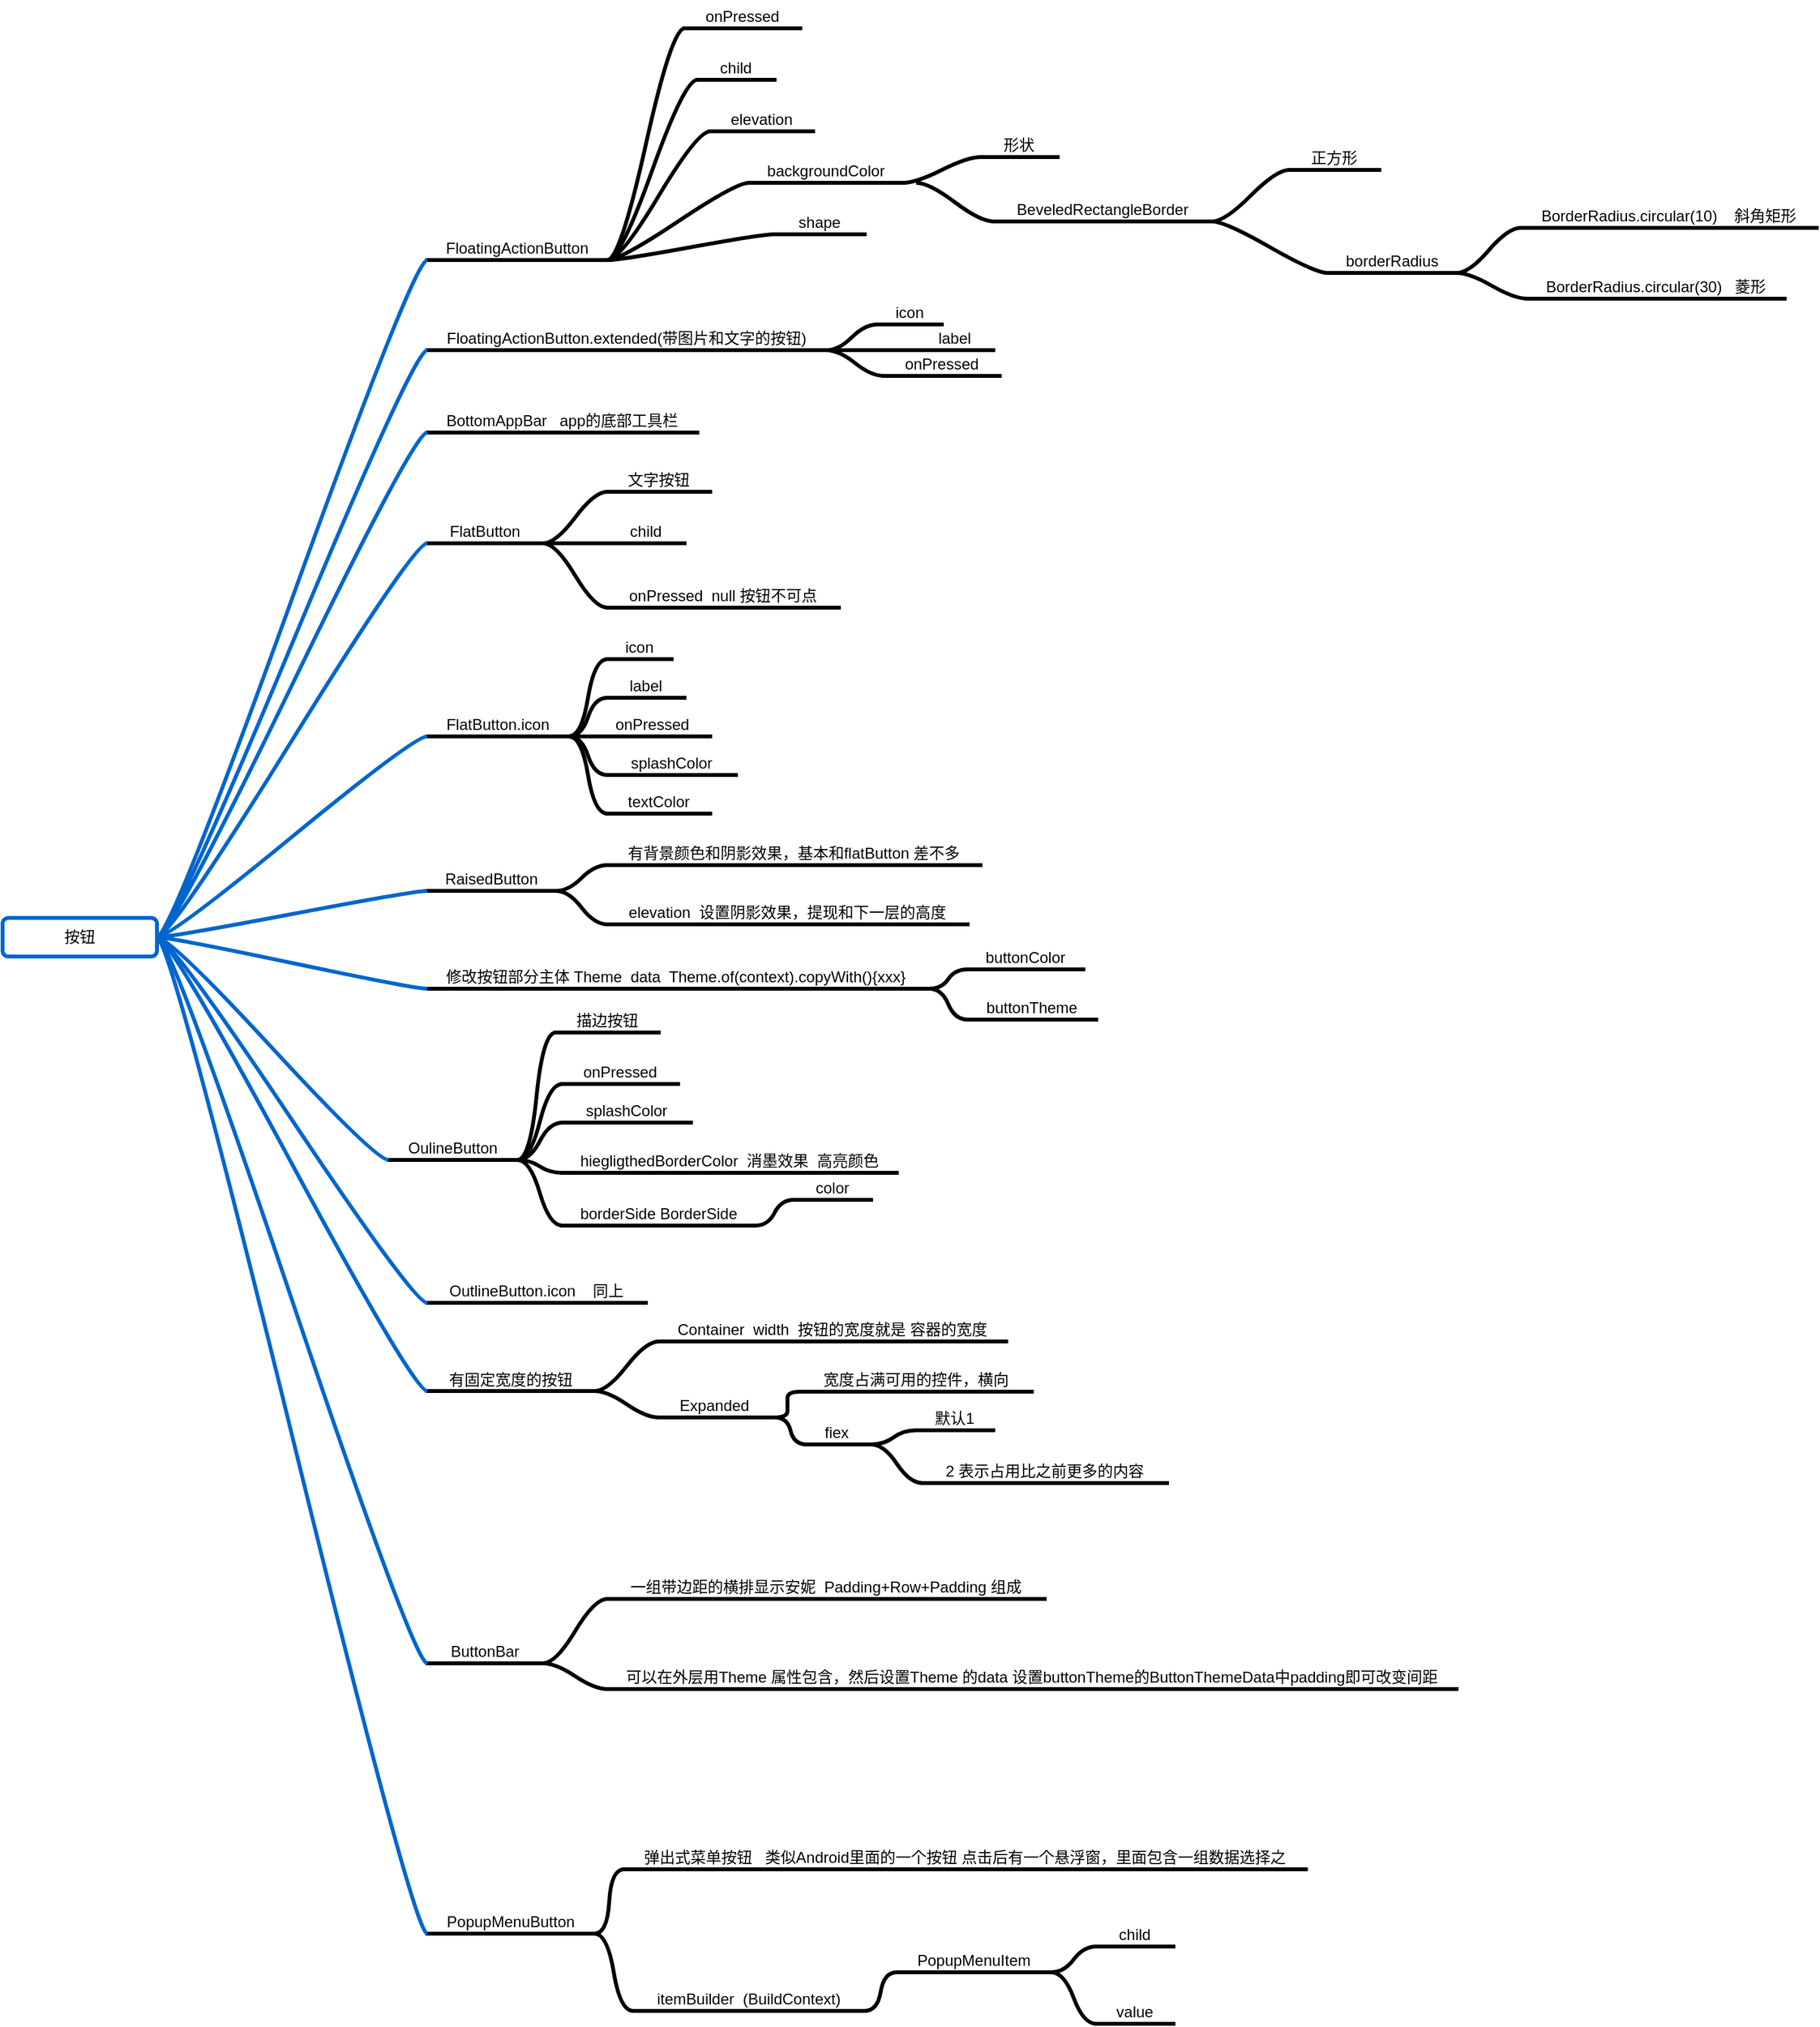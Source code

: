 <mxfile version="11.3.0" type="device" pages="1"><diagram id="UmsGX95xikOAYaXOc-iL" name="第 1 页"><mxGraphModel dx="1735" dy="666" grid="1" gridSize="10" guides="1" tooltips="1" connect="1" arrows="1" fold="1" page="1" pageScale="1" pageWidth="827" pageHeight="1169" math="0" shadow="0"><root><mxCell id="0"/><mxCell id="1" parent="0"/><mxCell id="MmiJavkGG2CXOQctOMdA-28" value="按钮" style="rounded=1;whiteSpace=wrap;html=1;strokeColor=#0066CC;strokeWidth=3;" vertex="1" parent="1"><mxGeometry x="-70" y="981" width="120" height="30" as="geometry"/></mxCell><mxCell id="MmiJavkGG2CXOQctOMdA-32" value="FloatingActionButton" style="whiteSpace=wrap;html=1;shape=partialRectangle;top=0;left=0;bottom=1;right=0;points=[[0,1],[1,1]];strokeColor=#000000;fillColor=none;align=center;verticalAlign=bottom;routingCenterY=0.5;snapToPoint=1;container=1;recursiveResize=0;autosize=1;treeFolding=1;treeMoving=1;strokeWidth=3;" vertex="1" parent="1"><mxGeometry x="260" y="450" width="140" height="20" as="geometry"/></mxCell><mxCell id="MmiJavkGG2CXOQctOMdA-33" value="" style="edgeStyle=entityRelationEdgeStyle;startArrow=none;endArrow=none;segment=10;curved=1;exitX=1;exitY=0.5;exitDx=0;exitDy=0;strokeColor=#0066CC;strokeWidth=3;" edge="1" target="MmiJavkGG2CXOQctOMdA-32" parent="1" source="MmiJavkGG2CXOQctOMdA-28"><mxGeometry relative="1" as="geometry"><mxPoint x="140" y="584" as="sourcePoint"/></mxGeometry></mxCell><mxCell id="MmiJavkGG2CXOQctOMdA-43" value="onPressed" style="whiteSpace=wrap;html=1;shape=partialRectangle;top=0;left=0;bottom=1;right=0;points=[[0,1],[1,1]];strokeColor=#000000;fillColor=none;align=center;verticalAlign=bottom;routingCenterY=0.5;snapToPoint=1;container=1;recursiveResize=0;autosize=1;treeFolding=1;treeMoving=1;strokeWidth=3;" vertex="1" parent="1"><mxGeometry x="460" y="270" width="90" height="20" as="geometry"/></mxCell><mxCell id="MmiJavkGG2CXOQctOMdA-44" value="" style="edgeStyle=entityRelationEdgeStyle;startArrow=none;endArrow=none;segment=10;curved=1;exitX=1;exitY=1;exitDx=0;exitDy=0;strokeWidth=3;" edge="1" target="MmiJavkGG2CXOQctOMdA-43" parent="1" source="MmiJavkGG2CXOQctOMdA-32"><mxGeometry relative="1" as="geometry"><mxPoint x="430" y="500" as="sourcePoint"/></mxGeometry></mxCell><mxCell id="MmiJavkGG2CXOQctOMdA-45" value="elevation" style="whiteSpace=wrap;html=1;shape=partialRectangle;top=0;left=0;bottom=1;right=0;points=[[0,1],[1,1]];strokeColor=#000000;fillColor=none;align=center;verticalAlign=bottom;routingCenterY=0.5;snapToPoint=1;container=1;recursiveResize=0;autosize=1;treeFolding=1;treeMoving=1;strokeWidth=3;" vertex="1" parent="1"><mxGeometry x="480" y="350" width="80" height="20" as="geometry"/></mxCell><mxCell id="MmiJavkGG2CXOQctOMdA-46" value="" style="edgeStyle=entityRelationEdgeStyle;startArrow=none;endArrow=none;segment=10;curved=1;exitX=1;exitY=1;exitDx=0;exitDy=0;strokeWidth=3;" edge="1" target="MmiJavkGG2CXOQctOMdA-45" parent="1" source="MmiJavkGG2CXOQctOMdA-32"><mxGeometry relative="1" as="geometry"><mxPoint x="430" y="440" as="sourcePoint"/></mxGeometry></mxCell><mxCell id="MmiJavkGG2CXOQctOMdA-47" value="child" style="whiteSpace=wrap;html=1;shape=partialRectangle;top=0;left=0;bottom=1;right=0;points=[[0,1],[1,1]];strokeColor=#000000;fillColor=none;align=center;verticalAlign=bottom;routingCenterY=0.5;snapToPoint=1;container=1;recursiveResize=0;autosize=1;treeFolding=1;treeMoving=1;strokeWidth=3;" vertex="1" parent="1"><mxGeometry x="470" y="310" width="60" height="20" as="geometry"/></mxCell><mxCell id="MmiJavkGG2CXOQctOMdA-48" value="" style="edgeStyle=entityRelationEdgeStyle;startArrow=none;endArrow=none;segment=10;curved=1;exitX=1;exitY=1;exitDx=0;exitDy=0;strokeWidth=3;" edge="1" parent="1" target="MmiJavkGG2CXOQctOMdA-47" source="MmiJavkGG2CXOQctOMdA-32"><mxGeometry relative="1" as="geometry"><mxPoint x="410" y="480" as="sourcePoint"/></mxGeometry></mxCell><mxCell id="MmiJavkGG2CXOQctOMdA-49" value="shape" style="whiteSpace=wrap;html=1;shape=partialRectangle;top=0;left=0;bottom=1;right=0;points=[[0,1],[1,1]];strokeColor=#000000;fillColor=none;align=center;verticalAlign=bottom;routingCenterY=0.5;snapToPoint=1;container=1;recursiveResize=0;autosize=1;treeFolding=1;treeMoving=1;strokeWidth=3;" vertex="1" parent="1"><mxGeometry x="530" y="430" width="70" height="20" as="geometry"/></mxCell><mxCell id="MmiJavkGG2CXOQctOMdA-50" value="" style="edgeStyle=entityRelationEdgeStyle;startArrow=none;endArrow=none;segment=10;curved=1;exitX=1;exitY=1;exitDx=0;exitDy=0;strokeWidth=3;" edge="1" parent="1" target="MmiJavkGG2CXOQctOMdA-49" source="MmiJavkGG2CXOQctOMdA-32"><mxGeometry relative="1" as="geometry"><mxPoint x="420" y="490" as="sourcePoint"/></mxGeometry></mxCell><mxCell id="MmiJavkGG2CXOQctOMdA-53" value="backgroundColor" style="whiteSpace=wrap;html=1;shape=partialRectangle;top=0;left=0;bottom=1;right=0;points=[[0,1],[1,1]];strokeColor=#000000;fillColor=none;align=center;verticalAlign=bottom;routingCenterY=0.5;snapToPoint=1;container=1;recursiveResize=0;autosize=1;treeFolding=1;treeMoving=1;strokeWidth=3;" vertex="1" parent="1"><mxGeometry x="510" y="390" width="120" height="20" as="geometry"/></mxCell><mxCell id="MmiJavkGG2CXOQctOMdA-54" value="" style="edgeStyle=entityRelationEdgeStyle;startArrow=none;endArrow=none;segment=10;curved=1;exitX=1;exitY=1;exitDx=0;exitDy=0;strokeWidth=3;" edge="1" parent="1" target="MmiJavkGG2CXOQctOMdA-53" source="MmiJavkGG2CXOQctOMdA-32"><mxGeometry relative="1" as="geometry"><mxPoint x="440" y="510" as="sourcePoint"/></mxGeometry></mxCell><mxCell id="MmiJavkGG2CXOQctOMdA-56" value="形状" style="whiteSpace=wrap;html=1;shape=partialRectangle;top=0;left=0;bottom=1;right=0;points=[[0,1],[1,1]];strokeColor=#000000;fillColor=none;align=center;verticalAlign=bottom;routingCenterY=0.5;snapToPoint=1;container=1;recursiveResize=0;autosize=1;treeFolding=1;treeMoving=1;strokeWidth=3;" vertex="1" parent="1"><mxGeometry x="690" y="370" width="60" height="20" as="geometry"/></mxCell><mxCell id="MmiJavkGG2CXOQctOMdA-57" value="" style="edgeStyle=entityRelationEdgeStyle;startArrow=none;endArrow=none;segment=10;curved=1;exitX=1;exitY=1;exitDx=0;exitDy=0;strokeWidth=3;" edge="1" target="MmiJavkGG2CXOQctOMdA-56" parent="1" source="MmiJavkGG2CXOQctOMdA-53"><mxGeometry relative="1" as="geometry"><mxPoint x="650" y="410" as="sourcePoint"/></mxGeometry></mxCell><mxCell id="MmiJavkGG2CXOQctOMdA-58" value="BeveledRectangleBorder" style="whiteSpace=wrap;html=1;shape=partialRectangle;top=0;left=0;bottom=1;right=0;points=[[0,1],[1,1]];strokeColor=#000000;fillColor=none;align=center;verticalAlign=bottom;routingCenterY=0.5;snapToPoint=1;container=1;recursiveResize=0;autosize=1;treeFolding=1;treeMoving=1;strokeWidth=3;" vertex="1" parent="1"><mxGeometry x="700" y="420" width="170" height="20" as="geometry"/></mxCell><mxCell id="MmiJavkGG2CXOQctOMdA-59" value="" style="edgeStyle=entityRelationEdgeStyle;startArrow=none;endArrow=none;segment=10;curved=1;strokeWidth=3;" edge="1" target="MmiJavkGG2CXOQctOMdA-58" parent="1"><mxGeometry relative="1" as="geometry"><mxPoint x="640" y="410" as="sourcePoint"/></mxGeometry></mxCell><mxCell id="MmiJavkGG2CXOQctOMdA-60" value="正方形" style="whiteSpace=wrap;html=1;shape=partialRectangle;top=0;left=0;bottom=1;right=0;points=[[0,1],[1,1]];strokeColor=#000000;fillColor=none;align=center;verticalAlign=bottom;routingCenterY=0.5;snapToPoint=1;container=1;recursiveResize=0;autosize=1;treeFolding=1;treeMoving=1;strokeWidth=3;" vertex="1" parent="1"><mxGeometry x="930" y="380" width="70" height="20" as="geometry"/></mxCell><mxCell id="MmiJavkGG2CXOQctOMdA-61" value="" style="edgeStyle=entityRelationEdgeStyle;startArrow=none;endArrow=none;segment=10;curved=1;exitX=1;exitY=1;exitDx=0;exitDy=0;strokeWidth=3;" edge="1" target="MmiJavkGG2CXOQctOMdA-60" parent="1" source="MmiJavkGG2CXOQctOMdA-58"><mxGeometry relative="1" as="geometry"><mxPoint x="890" y="420" as="sourcePoint"/></mxGeometry></mxCell><mxCell id="MmiJavkGG2CXOQctOMdA-62" value="borderRadius" style="whiteSpace=wrap;html=1;shape=partialRectangle;top=0;left=0;bottom=1;right=0;points=[[0,1],[1,1]];strokeColor=#000000;fillColor=none;align=center;verticalAlign=bottom;routingCenterY=0.5;snapToPoint=1;container=1;recursiveResize=0;autosize=1;treeFolding=1;treeMoving=1;strokeWidth=3;" vertex="1" parent="1"><mxGeometry x="960" y="460" width="100" height="20" as="geometry"/></mxCell><mxCell id="MmiJavkGG2CXOQctOMdA-63" value="" style="edgeStyle=entityRelationEdgeStyle;startArrow=none;endArrow=none;segment=10;curved=1;exitX=1;exitY=1;exitDx=0;exitDy=0;strokeWidth=3;" edge="1" parent="1" target="MmiJavkGG2CXOQctOMdA-62" source="MmiJavkGG2CXOQctOMdA-58"><mxGeometry relative="1" as="geometry"><mxPoint x="860" y="480" as="sourcePoint"/></mxGeometry></mxCell><mxCell id="MmiJavkGG2CXOQctOMdA-64" value="BorderRadius.circular(10)&amp;nbsp; &amp;nbsp; 斜角矩形" style="whiteSpace=wrap;html=1;shape=partialRectangle;top=0;left=0;bottom=1;right=0;points=[[0,1],[1,1]];strokeColor=#000000;fillColor=none;align=center;verticalAlign=bottom;routingCenterY=0.5;snapToPoint=1;container=1;recursiveResize=0;autosize=1;treeFolding=1;treeMoving=1;strokeWidth=3;" vertex="1" parent="1"><mxGeometry x="1110" y="425" width="230" height="20" as="geometry"/></mxCell><mxCell id="MmiJavkGG2CXOQctOMdA-65" value="" style="edgeStyle=entityRelationEdgeStyle;startArrow=none;endArrow=none;segment=10;curved=1;exitX=1;exitY=1;exitDx=0;exitDy=0;strokeWidth=3;" edge="1" target="MmiJavkGG2CXOQctOMdA-64" parent="1" source="MmiJavkGG2CXOQctOMdA-62"><mxGeometry relative="1" as="geometry"><mxPoint x="1090" y="475" as="sourcePoint"/></mxGeometry></mxCell><mxCell id="MmiJavkGG2CXOQctOMdA-66" value="BorderRadius.circular(30)&amp;nbsp; &amp;nbsp;菱形" style="whiteSpace=wrap;html=1;shape=partialRectangle;top=0;left=0;bottom=1;right=0;points=[[0,1],[1,1]];strokeColor=#000000;fillColor=none;align=center;verticalAlign=bottom;routingCenterY=0.5;snapToPoint=1;container=1;recursiveResize=0;autosize=1;treeFolding=1;treeMoving=1;strokeWidth=3;" vertex="1" parent="1"><mxGeometry x="1115" y="480" width="200" height="20" as="geometry"/></mxCell><mxCell id="MmiJavkGG2CXOQctOMdA-67" value="" style="edgeStyle=entityRelationEdgeStyle;startArrow=none;endArrow=none;segment=10;curved=1;exitX=1;exitY=1;exitDx=0;exitDy=0;strokeWidth=3;" edge="1" target="MmiJavkGG2CXOQctOMdA-66" parent="1" source="MmiJavkGG2CXOQctOMdA-62"><mxGeometry relative="1" as="geometry"><mxPoint x="1075" y="520" as="sourcePoint"/></mxGeometry></mxCell><mxCell id="MmiJavkGG2CXOQctOMdA-68" value="FloatingActionButton.extended(带图片和文字的按钮)" style="whiteSpace=wrap;html=1;shape=partialRectangle;top=0;left=0;bottom=1;right=0;points=[[0,1],[1,1]];strokeColor=#000000;fillColor=none;align=center;verticalAlign=bottom;routingCenterY=0.5;snapToPoint=1;container=1;recursiveResize=0;autosize=1;treeFolding=1;treeMoving=1;strokeWidth=3;" vertex="1" parent="1"><mxGeometry x="260" y="520" width="310" height="20" as="geometry"/></mxCell><mxCell id="MmiJavkGG2CXOQctOMdA-69" value="" style="edgeStyle=entityRelationEdgeStyle;startArrow=none;endArrow=none;segment=10;curved=1;exitX=1;exitY=0.5;exitDx=0;exitDy=0;strokeColor=#0066CC;strokeWidth=3;" edge="1" target="MmiJavkGG2CXOQctOMdA-68" parent="1" source="MmiJavkGG2CXOQctOMdA-28"><mxGeometry relative="1" as="geometry"><mxPoint x="220" y="560" as="sourcePoint"/></mxGeometry></mxCell><mxCell id="MmiJavkGG2CXOQctOMdA-72" value="icon" style="whiteSpace=wrap;html=1;shape=partialRectangle;top=0;left=0;bottom=1;right=0;points=[[0,1],[1,1]];strokeColor=#000000;fillColor=none;align=center;verticalAlign=bottom;routingCenterY=0.5;snapToPoint=1;container=1;recursiveResize=0;autosize=1;treeFolding=1;treeMoving=1;strokeWidth=3;" vertex="1" parent="1"><mxGeometry x="610" y="500" width="50" height="20" as="geometry"/></mxCell><mxCell id="MmiJavkGG2CXOQctOMdA-73" value="" style="edgeStyle=entityRelationEdgeStyle;startArrow=none;endArrow=none;segment=10;curved=1;strokeWidth=3;" edge="1" target="MmiJavkGG2CXOQctOMdA-72" parent="1"><mxGeometry relative="1" as="geometry"><mxPoint x="570" y="540" as="sourcePoint"/></mxGeometry></mxCell><mxCell id="MmiJavkGG2CXOQctOMdA-74" value="label" style="whiteSpace=wrap;html=1;shape=partialRectangle;top=0;left=0;bottom=1;right=0;points=[[0,1],[1,1]];strokeColor=#000000;fillColor=none;align=center;verticalAlign=bottom;routingCenterY=0.5;snapToPoint=1;container=1;recursiveResize=0;autosize=1;treeFolding=1;treeMoving=1;strokeWidth=3;" vertex="1" parent="1"><mxGeometry x="640" y="520" width="60" height="20" as="geometry"/></mxCell><mxCell id="MmiJavkGG2CXOQctOMdA-75" value="" style="edgeStyle=entityRelationEdgeStyle;startArrow=none;endArrow=none;segment=10;curved=1;exitX=1;exitY=1;exitDx=0;exitDy=0;strokeWidth=3;" edge="1" parent="1" target="MmiJavkGG2CXOQctOMdA-74" source="MmiJavkGG2CXOQctOMdA-68"><mxGeometry relative="1" as="geometry"><mxPoint x="580" y="550" as="sourcePoint"/></mxGeometry></mxCell><mxCell id="MmiJavkGG2CXOQctOMdA-76" value="onPressed" style="whiteSpace=wrap;html=1;shape=partialRectangle;top=0;left=0;bottom=1;right=0;points=[[0,1],[1,1]];strokeColor=#000000;fillColor=none;align=center;verticalAlign=bottom;routingCenterY=0.5;snapToPoint=1;container=1;recursiveResize=0;autosize=1;treeFolding=1;treeMoving=1;strokeWidth=3;" vertex="1" parent="1"><mxGeometry x="615" y="540" width="90" height="20" as="geometry"/></mxCell><mxCell id="MmiJavkGG2CXOQctOMdA-77" value="" style="edgeStyle=entityRelationEdgeStyle;startArrow=none;endArrow=none;segment=10;curved=1;exitX=1;exitY=1;exitDx=0;exitDy=0;strokeWidth=3;" edge="1" parent="1" target="MmiJavkGG2CXOQctOMdA-76" source="MmiJavkGG2CXOQctOMdA-68"><mxGeometry relative="1" as="geometry"><mxPoint x="575" y="580" as="sourcePoint"/></mxGeometry></mxCell><mxCell id="MmiJavkGG2CXOQctOMdA-78" value="BottomAppBar&amp;nbsp; &amp;nbsp;app的底部工具栏" style="whiteSpace=wrap;html=1;shape=partialRectangle;top=0;left=0;bottom=1;right=0;points=[[0,1],[1,1]];strokeColor=#000000;fillColor=none;align=center;verticalAlign=bottom;routingCenterY=0.5;snapToPoint=1;container=1;recursiveResize=0;autosize=1;treeFolding=1;treeMoving=1;strokeWidth=3;" vertex="1" parent="1"><mxGeometry x="260" y="584" width="210" height="20" as="geometry"/></mxCell><mxCell id="MmiJavkGG2CXOQctOMdA-79" value="" style="edgeStyle=entityRelationEdgeStyle;startArrow=none;endArrow=none;segment=10;curved=1;exitX=1;exitY=0.5;exitDx=0;exitDy=0;strokeColor=#0066CC;strokeWidth=3;" edge="1" target="MmiJavkGG2CXOQctOMdA-78" parent="1" source="MmiJavkGG2CXOQctOMdA-28"><mxGeometry relative="1" as="geometry"><mxPoint x="220" y="624" as="sourcePoint"/></mxGeometry></mxCell><mxCell id="MmiJavkGG2CXOQctOMdA-80" value="FlatButton" style="whiteSpace=wrap;html=1;shape=partialRectangle;top=0;left=0;bottom=1;right=0;points=[[0,1],[1,1]];strokeColor=#000000;fillColor=none;align=center;verticalAlign=bottom;routingCenterY=0.5;snapToPoint=1;container=1;recursiveResize=0;autosize=1;treeFolding=1;treeMoving=1;strokeWidth=3;" vertex="1" parent="1"><mxGeometry x="260" y="670" width="90" height="20" as="geometry"/></mxCell><mxCell id="MmiJavkGG2CXOQctOMdA-81" value="" style="edgeStyle=entityRelationEdgeStyle;startArrow=none;endArrow=none;segment=10;curved=1;exitX=1;exitY=0.5;exitDx=0;exitDy=0;strokeColor=#0066CC;strokeWidth=3;" edge="1" target="MmiJavkGG2CXOQctOMdA-80" parent="1" source="MmiJavkGG2CXOQctOMdA-28"><mxGeometry relative="1" as="geometry"><mxPoint x="220" y="680" as="sourcePoint"/></mxGeometry></mxCell><mxCell id="MmiJavkGG2CXOQctOMdA-82" value="文字按钮" style="whiteSpace=wrap;html=1;shape=partialRectangle;top=0;left=0;bottom=1;right=0;points=[[0,1],[1,1]];strokeColor=#000000;fillColor=none;align=center;verticalAlign=bottom;routingCenterY=0.5;snapToPoint=1;container=1;recursiveResize=0;autosize=1;treeFolding=1;treeMoving=1;strokeWidth=3;" vertex="1" parent="1"><mxGeometry x="400" y="630" width="80" height="20" as="geometry"/></mxCell><mxCell id="MmiJavkGG2CXOQctOMdA-83" value="" style="edgeStyle=entityRelationEdgeStyle;startArrow=none;endArrow=none;segment=10;curved=1;exitX=1;exitY=1;exitDx=0;exitDy=0;strokeWidth=3;" edge="1" target="MmiJavkGG2CXOQctOMdA-82" parent="1" source="MmiJavkGG2CXOQctOMdA-80"><mxGeometry relative="1" as="geometry"><mxPoint x="373" y="690" as="sourcePoint"/></mxGeometry></mxCell><mxCell id="MmiJavkGG2CXOQctOMdA-84" value="child" style="whiteSpace=wrap;html=1;shape=partialRectangle;top=0;left=0;bottom=1;right=0;points=[[0,1],[1,1]];strokeColor=#000000;fillColor=none;align=center;verticalAlign=bottom;routingCenterY=0.5;snapToPoint=1;container=1;recursiveResize=0;autosize=1;treeFolding=1;treeMoving=1;strokeWidth=3;" vertex="1" parent="1"><mxGeometry x="400" y="670" width="60" height="20" as="geometry"/></mxCell><mxCell id="MmiJavkGG2CXOQctOMdA-85" value="" style="edgeStyle=entityRelationEdgeStyle;startArrow=none;endArrow=none;segment=10;curved=1;exitX=1;exitY=1;exitDx=0;exitDy=0;strokeWidth=3;" edge="1" target="MmiJavkGG2CXOQctOMdA-84" parent="1" source="MmiJavkGG2CXOQctOMdA-80"><mxGeometry relative="1" as="geometry"><mxPoint x="360" y="710" as="sourcePoint"/></mxGeometry></mxCell><mxCell id="MmiJavkGG2CXOQctOMdA-88" value="onPressed&amp;nbsp; null 按钮不可点" style="whiteSpace=wrap;html=1;shape=partialRectangle;top=0;left=0;bottom=1;right=0;points=[[0,1],[1,1]];strokeColor=#000000;fillColor=none;align=center;verticalAlign=bottom;routingCenterY=0.5;snapToPoint=1;container=1;recursiveResize=0;autosize=1;treeFolding=1;treeMoving=1;strokeWidth=3;" vertex="1" parent="1"><mxGeometry x="400" y="720" width="180" height="20" as="geometry"/></mxCell><mxCell id="MmiJavkGG2CXOQctOMdA-89" value="" style="edgeStyle=entityRelationEdgeStyle;startArrow=none;endArrow=none;segment=10;curved=1;exitX=1;exitY=1;exitDx=0;exitDy=0;strokeWidth=3;" edge="1" target="MmiJavkGG2CXOQctOMdA-88" parent="1" source="MmiJavkGG2CXOQctOMdA-80"><mxGeometry relative="1" as="geometry"><mxPoint x="360" y="760" as="sourcePoint"/></mxGeometry></mxCell><mxCell id="MmiJavkGG2CXOQctOMdA-90" value="FlatButton.icon" style="whiteSpace=wrap;html=1;shape=partialRectangle;top=0;left=0;bottom=1;right=0;points=[[0,1],[1,1]];strokeColor=#000000;fillColor=none;align=center;verticalAlign=bottom;routingCenterY=0.5;snapToPoint=1;container=1;recursiveResize=0;autosize=1;treeFolding=1;treeMoving=1;strokeWidth=3;" vertex="1" parent="1"><mxGeometry x="260" y="820" width="110" height="20" as="geometry"/></mxCell><mxCell id="MmiJavkGG2CXOQctOMdA-91" value="" style="edgeStyle=entityRelationEdgeStyle;startArrow=none;endArrow=none;segment=10;curved=1;exitX=1;exitY=0.5;exitDx=0;exitDy=0;strokeColor=#0066CC;strokeWidth=3;" edge="1" target="MmiJavkGG2CXOQctOMdA-90" parent="1" source="MmiJavkGG2CXOQctOMdA-28"><mxGeometry relative="1" as="geometry"><mxPoint x="250" y="800" as="sourcePoint"/></mxGeometry></mxCell><mxCell id="MmiJavkGG2CXOQctOMdA-94" value="icon" style="whiteSpace=wrap;html=1;shape=partialRectangle;top=0;left=0;bottom=1;right=0;points=[[0,1],[1,1]];strokeColor=#000000;fillColor=none;align=center;verticalAlign=bottom;routingCenterY=0.5;snapToPoint=1;container=1;recursiveResize=0;autosize=1;treeFolding=1;treeMoving=1;strokeWidth=3;" vertex="1" parent="1"><mxGeometry x="400" y="760" width="50" height="20" as="geometry"/></mxCell><mxCell id="MmiJavkGG2CXOQctOMdA-95" value="" style="edgeStyle=entityRelationEdgeStyle;startArrow=none;endArrow=none;segment=10;curved=1;exitX=1;exitY=1;exitDx=0;exitDy=0;strokeWidth=3;" edge="1" target="MmiJavkGG2CXOQctOMdA-94" parent="1" source="MmiJavkGG2CXOQctOMdA-90"><mxGeometry relative="1" as="geometry"><mxPoint x="360" y="800" as="sourcePoint"/></mxGeometry></mxCell><mxCell id="MmiJavkGG2CXOQctOMdA-96" value="label" style="whiteSpace=wrap;html=1;shape=partialRectangle;top=0;left=0;bottom=1;right=0;points=[[0,1],[1,1]];strokeColor=#000000;fillColor=none;align=center;verticalAlign=bottom;routingCenterY=0.5;snapToPoint=1;container=1;recursiveResize=0;autosize=1;treeFolding=1;treeMoving=1;strokeWidth=3;" vertex="1" parent="1"><mxGeometry x="400" y="790" width="60" height="20" as="geometry"/></mxCell><mxCell id="MmiJavkGG2CXOQctOMdA-97" value="" style="edgeStyle=entityRelationEdgeStyle;startArrow=none;endArrow=none;segment=10;curved=1;exitX=1;exitY=1;exitDx=0;exitDy=0;strokeWidth=3;" edge="1" target="MmiJavkGG2CXOQctOMdA-96" parent="1" source="MmiJavkGG2CXOQctOMdA-90"><mxGeometry relative="1" as="geometry"><mxPoint x="360" y="830" as="sourcePoint"/></mxGeometry></mxCell><mxCell id="MmiJavkGG2CXOQctOMdA-100" value="onPressed" style="whiteSpace=wrap;html=1;shape=partialRectangle;top=0;left=0;bottom=1;right=0;points=[[0,1],[1,1]];strokeColor=#000000;fillColor=none;align=center;verticalAlign=bottom;routingCenterY=0.5;snapToPoint=1;container=1;recursiveResize=0;autosize=1;treeFolding=1;treeMoving=1;strokeWidth=3;" vertex="1" parent="1"><mxGeometry x="390" y="820" width="90" height="20" as="geometry"/></mxCell><mxCell id="MmiJavkGG2CXOQctOMdA-101" value="" style="edgeStyle=entityRelationEdgeStyle;startArrow=none;endArrow=none;segment=10;curved=1;exitX=1;exitY=1;exitDx=0;exitDy=0;strokeWidth=3;" edge="1" target="MmiJavkGG2CXOQctOMdA-100" parent="1" source="MmiJavkGG2CXOQctOMdA-90"><mxGeometry relative="1" as="geometry"><mxPoint x="350" y="870" as="sourcePoint"/></mxGeometry></mxCell><mxCell id="MmiJavkGG2CXOQctOMdA-102" value="splashColor" style="whiteSpace=wrap;html=1;shape=partialRectangle;top=0;left=0;bottom=1;right=0;points=[[0,1],[1,1]];strokeColor=#000000;fillColor=none;align=center;verticalAlign=bottom;routingCenterY=0.5;snapToPoint=1;container=1;recursiveResize=0;autosize=1;treeFolding=1;treeMoving=1;strokeWidth=3;" vertex="1" parent="1"><mxGeometry x="400" y="850" width="100" height="20" as="geometry"/></mxCell><mxCell id="MmiJavkGG2CXOQctOMdA-103" value="" style="edgeStyle=entityRelationEdgeStyle;startArrow=none;endArrow=none;segment=10;curved=1;exitX=1;exitY=1;exitDx=0;exitDy=0;strokeWidth=3;" edge="1" target="MmiJavkGG2CXOQctOMdA-102" parent="1" source="MmiJavkGG2CXOQctOMdA-90"><mxGeometry relative="1" as="geometry"><mxPoint x="360" y="910" as="sourcePoint"/></mxGeometry></mxCell><mxCell id="MmiJavkGG2CXOQctOMdA-104" value="textColor" style="whiteSpace=wrap;html=1;shape=partialRectangle;top=0;left=0;bottom=1;right=0;points=[[0,1],[1,1]];strokeColor=#000000;fillColor=none;align=center;verticalAlign=bottom;routingCenterY=0.5;snapToPoint=1;container=1;recursiveResize=0;autosize=1;treeFolding=1;treeMoving=1;strokeWidth=3;" vertex="1" parent="1"><mxGeometry x="400" y="880" width="80" height="20" as="geometry"/></mxCell><mxCell id="MmiJavkGG2CXOQctOMdA-105" value="" style="edgeStyle=entityRelationEdgeStyle;startArrow=none;endArrow=none;segment=10;curved=1;exitX=1;exitY=1;exitDx=0;exitDy=0;strokeWidth=3;" edge="1" target="MmiJavkGG2CXOQctOMdA-104" parent="1" source="MmiJavkGG2CXOQctOMdA-90"><mxGeometry relative="1" as="geometry"><mxPoint x="360" y="920" as="sourcePoint"/></mxGeometry></mxCell><mxCell id="MmiJavkGG2CXOQctOMdA-106" value="RaisedButton" style="whiteSpace=wrap;html=1;shape=partialRectangle;top=0;left=0;bottom=1;right=0;points=[[0,1],[1,1]];strokeColor=#000000;fillColor=none;align=center;verticalAlign=bottom;routingCenterY=0.5;snapToPoint=1;container=1;recursiveResize=0;autosize=1;treeFolding=1;treeMoving=1;strokeWidth=3;" vertex="1" parent="1"><mxGeometry x="260" y="940" width="100" height="20" as="geometry"/></mxCell><mxCell id="MmiJavkGG2CXOQctOMdA-107" value="" style="edgeStyle=entityRelationEdgeStyle;startArrow=none;endArrow=none;segment=10;curved=1;exitX=1;exitY=0.5;exitDx=0;exitDy=0;strokeColor=#0066CC;strokeWidth=3;" edge="1" target="MmiJavkGG2CXOQctOMdA-106" parent="1" source="MmiJavkGG2CXOQctOMdA-28"><mxGeometry relative="1" as="geometry"><mxPoint x="220" y="980" as="sourcePoint"/></mxGeometry></mxCell><mxCell id="MmiJavkGG2CXOQctOMdA-110" value="有背景颜色和阴影效果，基本和flatButton 差不多" style="whiteSpace=wrap;html=1;shape=partialRectangle;top=0;left=0;bottom=1;right=0;points=[[0,1],[1,1]];strokeColor=#000000;fillColor=none;align=center;verticalAlign=bottom;routingCenterY=0.5;snapToPoint=1;container=1;recursiveResize=0;autosize=1;treeFolding=1;treeMoving=1;strokeWidth=3;" vertex="1" parent="1"><mxGeometry x="400" y="920" width="290" height="20" as="geometry"/></mxCell><mxCell id="MmiJavkGG2CXOQctOMdA-111" value="" style="edgeStyle=entityRelationEdgeStyle;startArrow=none;endArrow=none;segment=10;curved=1;exitX=1;exitY=1;exitDx=0;exitDy=0;strokeWidth=3;" edge="1" target="MmiJavkGG2CXOQctOMdA-110" parent="1" source="MmiJavkGG2CXOQctOMdA-106"><mxGeometry relative="1" as="geometry"><mxPoint x="390" y="959" as="sourcePoint"/></mxGeometry></mxCell><mxCell id="MmiJavkGG2CXOQctOMdA-114" value="elevation&amp;nbsp; 设置阴影效果，提现和下一层的高度" style="whiteSpace=wrap;html=1;shape=partialRectangle;top=0;left=0;bottom=1;right=0;points=[[0,1],[1,1]];strokeColor=#000000;fillColor=none;align=center;verticalAlign=bottom;routingCenterY=0.5;snapToPoint=1;container=1;recursiveResize=0;autosize=1;treeFolding=1;treeMoving=1;strokeWidth=3;" vertex="1" parent="1"><mxGeometry x="400" y="966" width="280" height="20" as="geometry"/></mxCell><mxCell id="MmiJavkGG2CXOQctOMdA-115" value="" style="edgeStyle=entityRelationEdgeStyle;startArrow=none;endArrow=none;segment=10;curved=1;exitX=1;exitY=1;exitDx=0;exitDy=0;strokeWidth=3;" edge="1" target="MmiJavkGG2CXOQctOMdA-114" parent="1" source="MmiJavkGG2CXOQctOMdA-106"><mxGeometry relative="1" as="geometry"><mxPoint x="360" y="1006" as="sourcePoint"/></mxGeometry></mxCell><mxCell id="MmiJavkGG2CXOQctOMdA-116" value="修改按钮部分主体 Theme&amp;nbsp; data&amp;nbsp; Theme.of(context).copyWith(){xxx}&amp;nbsp;" style="whiteSpace=wrap;html=1;shape=partialRectangle;top=0;left=0;bottom=1;right=0;points=[[0,1],[1,1]];strokeColor=#000000;fillColor=none;align=center;verticalAlign=bottom;routingCenterY=0.5;snapToPoint=1;container=1;recursiveResize=0;autosize=1;treeFolding=1;treeMoving=1;strokeWidth=3;" vertex="1" parent="1"><mxGeometry x="260" y="1016" width="390" height="20" as="geometry"/></mxCell><mxCell id="MmiJavkGG2CXOQctOMdA-117" value="" style="edgeStyle=entityRelationEdgeStyle;startArrow=none;endArrow=none;segment=10;curved=1;exitX=1;exitY=0.5;exitDx=0;exitDy=0;strokeColor=#0066CC;strokeWidth=3;" edge="1" target="MmiJavkGG2CXOQctOMdA-116" parent="1" source="MmiJavkGG2CXOQctOMdA-28"><mxGeometry relative="1" as="geometry"><mxPoint x="220" y="1056" as="sourcePoint"/></mxGeometry></mxCell><mxCell id="MmiJavkGG2CXOQctOMdA-118" value="buttonColor" style="whiteSpace=wrap;html=1;shape=partialRectangle;top=0;left=0;bottom=1;right=0;points=[[0,1],[1,1]];strokeColor=#000000;fillColor=none;align=center;verticalAlign=bottom;routingCenterY=0.5;snapToPoint=1;container=1;recursiveResize=0;autosize=1;treeFolding=1;treeMoving=1;strokeWidth=3;" vertex="1" parent="1"><mxGeometry x="680" y="1001" width="90" height="20" as="geometry"/></mxCell><mxCell id="MmiJavkGG2CXOQctOMdA-119" value="" style="edgeStyle=entityRelationEdgeStyle;startArrow=none;endArrow=none;segment=10;curved=1;exitX=1;exitY=1;exitDx=0;exitDy=0;strokeWidth=3;" edge="1" target="MmiJavkGG2CXOQctOMdA-118" parent="1" source="MmiJavkGG2CXOQctOMdA-116"><mxGeometry relative="1" as="geometry"><mxPoint x="640" y="1041" as="sourcePoint"/></mxGeometry></mxCell><mxCell id="MmiJavkGG2CXOQctOMdA-120" value="buttonTheme" style="whiteSpace=wrap;html=1;shape=partialRectangle;top=0;left=0;bottom=1;right=0;points=[[0,1],[1,1]];strokeColor=#000000;fillColor=none;align=center;verticalAlign=bottom;routingCenterY=0.5;snapToPoint=1;container=1;recursiveResize=0;autosize=1;treeFolding=1;treeMoving=1;strokeWidth=3;" vertex="1" parent="1"><mxGeometry x="680" y="1040" width="100" height="20" as="geometry"/></mxCell><mxCell id="MmiJavkGG2CXOQctOMdA-121" value="" style="edgeStyle=entityRelationEdgeStyle;startArrow=none;endArrow=none;segment=10;curved=1;exitX=1;exitY=1;exitDx=0;exitDy=0;strokeWidth=3;" edge="1" target="MmiJavkGG2CXOQctOMdA-120" parent="1" source="MmiJavkGG2CXOQctOMdA-116"><mxGeometry relative="1" as="geometry"><mxPoint x="640" y="1080" as="sourcePoint"/></mxGeometry></mxCell><mxCell id="MmiJavkGG2CXOQctOMdA-122" value="OulineButton" style="whiteSpace=wrap;html=1;shape=partialRectangle;top=0;left=0;bottom=1;right=0;points=[[0,1],[1,1]];strokeColor=#000000;fillColor=none;align=center;verticalAlign=bottom;routingCenterY=0.5;snapToPoint=1;container=1;recursiveResize=0;autosize=1;treeFolding=1;treeMoving=1;strokeWidth=3;" vertex="1" parent="1"><mxGeometry x="230" y="1149" width="100" height="20" as="geometry"/></mxCell><mxCell id="MmiJavkGG2CXOQctOMdA-123" value="" style="edgeStyle=entityRelationEdgeStyle;startArrow=none;endArrow=none;segment=10;curved=1;exitX=1;exitY=0.5;exitDx=0;exitDy=0;strokeColor=#0066CC;strokeWidth=3;" edge="1" target="MmiJavkGG2CXOQctOMdA-122" parent="1" source="MmiJavkGG2CXOQctOMdA-28"><mxGeometry relative="1" as="geometry"><mxPoint x="200" y="1130" as="sourcePoint"/></mxGeometry></mxCell><mxCell id="MmiJavkGG2CXOQctOMdA-124" value="描边按钮" style="whiteSpace=wrap;html=1;shape=partialRectangle;top=0;left=0;bottom=1;right=0;points=[[0,1],[1,1]];strokeColor=#000000;fillColor=none;align=center;verticalAlign=bottom;routingCenterY=0.5;snapToPoint=1;container=1;recursiveResize=0;autosize=1;treeFolding=1;treeMoving=1;strokeWidth=3;" vertex="1" parent="1"><mxGeometry x="360" y="1050" width="80" height="20" as="geometry"/></mxCell><mxCell id="MmiJavkGG2CXOQctOMdA-125" value="" style="edgeStyle=entityRelationEdgeStyle;startArrow=none;endArrow=none;segment=10;curved=1;exitX=1;exitY=1;exitDx=0;exitDy=0;strokeWidth=3;" edge="1" target="MmiJavkGG2CXOQctOMdA-124" parent="1" source="MmiJavkGG2CXOQctOMdA-122"><mxGeometry relative="1" as="geometry"><mxPoint x="325" y="1110" as="sourcePoint"/></mxGeometry></mxCell><mxCell id="MmiJavkGG2CXOQctOMdA-126" value="onPressed" style="whiteSpace=wrap;html=1;shape=partialRectangle;top=0;left=0;bottom=1;right=0;points=[[0,1],[1,1]];strokeColor=#000000;fillColor=none;align=center;verticalAlign=bottom;routingCenterY=0.5;snapToPoint=1;container=1;recursiveResize=0;autosize=1;treeFolding=1;treeMoving=1;strokeWidth=3;" vertex="1" parent="1"><mxGeometry x="365" y="1090" width="90" height="20" as="geometry"/></mxCell><mxCell id="MmiJavkGG2CXOQctOMdA-127" value="" style="edgeStyle=entityRelationEdgeStyle;startArrow=none;endArrow=none;segment=10;curved=1;exitX=1;exitY=1;exitDx=0;exitDy=0;strokeWidth=3;" edge="1" target="MmiJavkGG2CXOQctOMdA-126" parent="1" source="MmiJavkGG2CXOQctOMdA-122"><mxGeometry relative="1" as="geometry"><mxPoint x="330" y="1150" as="sourcePoint"/></mxGeometry></mxCell><mxCell id="MmiJavkGG2CXOQctOMdA-128" value="splashColor" style="whiteSpace=wrap;html=1;shape=partialRectangle;top=0;left=0;bottom=1;right=0;points=[[0,1],[1,1]];strokeColor=#000000;fillColor=none;align=center;verticalAlign=bottom;routingCenterY=0.5;snapToPoint=1;container=1;recursiveResize=0;autosize=1;treeFolding=1;treeMoving=1;strokeWidth=3;" vertex="1" parent="1"><mxGeometry x="365" y="1120" width="100" height="20" as="geometry"/></mxCell><mxCell id="MmiJavkGG2CXOQctOMdA-129" value="" style="edgeStyle=entityRelationEdgeStyle;startArrow=none;endArrow=none;segment=10;curved=1;exitX=1;exitY=1;exitDx=0;exitDy=0;strokeWidth=3;" edge="1" target="MmiJavkGG2CXOQctOMdA-128" parent="1" source="MmiJavkGG2CXOQctOMdA-122"><mxGeometry relative="1" as="geometry"><mxPoint x="330" y="1189" as="sourcePoint"/></mxGeometry></mxCell><mxCell id="MmiJavkGG2CXOQctOMdA-131" value="hiegligthedBorderColor&amp;nbsp; 消墨效果&amp;nbsp; 高亮颜色" style="whiteSpace=wrap;html=1;shape=partialRectangle;top=0;left=0;bottom=1;right=0;points=[[0,1],[1,1]];strokeColor=#000000;fillColor=none;align=center;verticalAlign=bottom;routingCenterY=0.5;snapToPoint=1;container=1;recursiveResize=0;autosize=1;treeFolding=1;treeMoving=1;strokeWidth=3;" vertex="1" parent="1"><mxGeometry x="365" y="1159" width="260" height="20" as="geometry"/></mxCell><mxCell id="MmiJavkGG2CXOQctOMdA-132" value="" style="edgeStyle=entityRelationEdgeStyle;startArrow=none;endArrow=none;segment=10;curved=1;exitX=1;exitY=1;exitDx=0;exitDy=0;strokeWidth=3;" edge="1" target="MmiJavkGG2CXOQctOMdA-131" parent="1" source="MmiJavkGG2CXOQctOMdA-122"><mxGeometry relative="1" as="geometry"><mxPoint x="325" y="1199" as="sourcePoint"/></mxGeometry></mxCell><mxCell id="MmiJavkGG2CXOQctOMdA-133" value="borderSide BorderSide" style="whiteSpace=wrap;html=1;shape=partialRectangle;top=0;left=0;bottom=1;right=0;points=[[0,1],[1,1]];strokeColor=#000000;fillColor=none;align=center;verticalAlign=bottom;routingCenterY=0.5;snapToPoint=1;container=1;recursiveResize=0;autosize=1;treeFolding=1;treeMoving=1;strokeWidth=3;" vertex="1" parent="1"><mxGeometry x="365" y="1200" width="150" height="20" as="geometry"/></mxCell><mxCell id="MmiJavkGG2CXOQctOMdA-134" value="" style="edgeStyle=entityRelationEdgeStyle;startArrow=none;endArrow=none;segment=10;curved=1;exitX=1;exitY=1;exitDx=0;exitDy=0;strokeWidth=3;" edge="1" target="MmiJavkGG2CXOQctOMdA-133" parent="1" source="MmiJavkGG2CXOQctOMdA-122"><mxGeometry relative="1" as="geometry"><mxPoint x="325" y="1240" as="sourcePoint"/></mxGeometry></mxCell><mxCell id="MmiJavkGG2CXOQctOMdA-135" value="color" style="whiteSpace=wrap;html=1;shape=partialRectangle;top=0;left=0;bottom=1;right=0;points=[[0,1],[1,1]];strokeColor=#000000;fillColor=none;align=center;verticalAlign=bottom;routingCenterY=0.5;snapToPoint=1;container=1;recursiveResize=0;autosize=1;treeFolding=1;treeMoving=1;strokeWidth=3;" vertex="1" parent="1"><mxGeometry x="545" y="1180" width="60" height="20" as="geometry"/></mxCell><mxCell id="MmiJavkGG2CXOQctOMdA-136" value="" style="edgeStyle=entityRelationEdgeStyle;startArrow=none;endArrow=none;segment=10;curved=1;exitX=1;exitY=1;exitDx=0;exitDy=0;strokeWidth=3;" edge="1" target="MmiJavkGG2CXOQctOMdA-135" parent="1" source="MmiJavkGG2CXOQctOMdA-133"><mxGeometry relative="1" as="geometry"><mxPoint x="505" y="1220" as="sourcePoint"/></mxGeometry></mxCell><mxCell id="MmiJavkGG2CXOQctOMdA-137" value="OutlineButton.icon&amp;nbsp; &amp;nbsp; 同上" style="whiteSpace=wrap;html=1;shape=partialRectangle;top=0;left=0;bottom=1;right=0;points=[[0,1],[1,1]];strokeColor=#000000;fillColor=none;align=center;verticalAlign=bottom;routingCenterY=0.5;snapToPoint=1;container=1;recursiveResize=0;autosize=1;treeFolding=1;treeMoving=1;strokeWidth=3;" vertex="1" parent="1"><mxGeometry x="260" y="1260" width="170" height="20" as="geometry"/></mxCell><mxCell id="MmiJavkGG2CXOQctOMdA-138" value="" style="edgeStyle=entityRelationEdgeStyle;startArrow=none;endArrow=none;segment=10;curved=1;exitX=1;exitY=0.5;exitDx=0;exitDy=0;strokeColor=#0066CC;strokeWidth=3;" edge="1" target="MmiJavkGG2CXOQctOMdA-137" parent="1" source="MmiJavkGG2CXOQctOMdA-28"><mxGeometry relative="1" as="geometry"><mxPoint x="220" y="1300" as="sourcePoint"/></mxGeometry></mxCell><mxCell id="MmiJavkGG2CXOQctOMdA-139" value="有固定宽度的按钮" style="whiteSpace=wrap;html=1;shape=partialRectangle;top=0;left=0;bottom=1;right=0;points=[[0,1],[1,1]];strokeColor=#000000;fillColor=none;align=center;verticalAlign=bottom;routingCenterY=0.5;snapToPoint=1;container=1;recursiveResize=0;autosize=1;treeFolding=1;treeMoving=1;strokeWidth=3;" vertex="1" parent="1"><mxGeometry x="260" y="1328.5" width="130" height="20" as="geometry"/></mxCell><mxCell id="MmiJavkGG2CXOQctOMdA-140" value="" style="edgeStyle=entityRelationEdgeStyle;startArrow=none;endArrow=none;segment=10;curved=1;exitX=1;exitY=0.5;exitDx=0;exitDy=0;strokeColor=#0066CC;strokeWidth=3;" edge="1" target="MmiJavkGG2CXOQctOMdA-139" parent="1" source="MmiJavkGG2CXOQctOMdA-28"><mxGeometry relative="1" as="geometry"><mxPoint x="110" y="999.5" as="sourcePoint"/></mxGeometry></mxCell><mxCell id="MmiJavkGG2CXOQctOMdA-141" value="Container&amp;nbsp; width&amp;nbsp; 按钮的宽度就是 容器的宽度" style="whiteSpace=wrap;html=1;shape=partialRectangle;top=0;left=0;bottom=1;right=0;points=[[0,1],[1,1]];strokeColor=#000000;fillColor=none;align=center;verticalAlign=bottom;routingCenterY=0.5;snapToPoint=1;container=1;recursiveResize=0;autosize=1;treeFolding=1;treeMoving=1;strokeWidth=3;" vertex="1" parent="1"><mxGeometry x="440" y="1290" width="270" height="20" as="geometry"/></mxCell><mxCell id="MmiJavkGG2CXOQctOMdA-142" value="" style="edgeStyle=entityRelationEdgeStyle;startArrow=none;endArrow=none;segment=10;curved=1;exitX=1;exitY=1;exitDx=0;exitDy=0;strokeWidth=3;" edge="1" target="MmiJavkGG2CXOQctOMdA-141" parent="1" source="MmiJavkGG2CXOQctOMdA-139"><mxGeometry relative="1" as="geometry"><mxPoint x="400" y="1330" as="sourcePoint"/></mxGeometry></mxCell><mxCell id="MmiJavkGG2CXOQctOMdA-143" value="Expanded&amp;nbsp;" style="whiteSpace=wrap;html=1;shape=partialRectangle;top=0;left=0;bottom=1;right=0;points=[[0,1],[1,1]];strokeColor=#000000;fillColor=none;align=center;verticalAlign=bottom;routingCenterY=0.5;snapToPoint=1;container=1;recursiveResize=0;autosize=1;treeFolding=1;treeMoving=1;strokeWidth=3;" vertex="1" parent="1"><mxGeometry x="440" y="1349" width="90" height="20" as="geometry"/></mxCell><mxCell id="MmiJavkGG2CXOQctOMdA-144" value="" style="edgeStyle=entityRelationEdgeStyle;startArrow=none;endArrow=none;segment=10;curved=1;exitX=1;exitY=1;exitDx=0;exitDy=0;strokeWidth=3;" edge="1" target="MmiJavkGG2CXOQctOMdA-143" parent="1" source="MmiJavkGG2CXOQctOMdA-139"><mxGeometry relative="1" as="geometry"><mxPoint x="400" y="1389" as="sourcePoint"/></mxGeometry></mxCell><mxCell id="MmiJavkGG2CXOQctOMdA-145" value="宽度占满可用的控件，横向" style="whiteSpace=wrap;html=1;shape=partialRectangle;top=0;left=0;bottom=1;right=0;points=[[0,1],[1,1]];strokeColor=#000000;fillColor=none;align=center;verticalAlign=bottom;routingCenterY=0.5;snapToPoint=1;container=1;recursiveResize=0;autosize=1;treeFolding=1;treeMoving=1;strokeWidth=3;" vertex="1" parent="1"><mxGeometry x="550" y="1329" width="180" height="20" as="geometry"/></mxCell><mxCell id="MmiJavkGG2CXOQctOMdA-146" value="" style="edgeStyle=entityRelationEdgeStyle;startArrow=none;endArrow=none;segment=10;curved=1;exitX=1;exitY=1;exitDx=0;exitDy=0;strokeWidth=3;" edge="1" target="MmiJavkGG2CXOQctOMdA-145" parent="1" source="MmiJavkGG2CXOQctOMdA-143"><mxGeometry relative="1" as="geometry"><mxPoint x="510" y="1369" as="sourcePoint"/></mxGeometry></mxCell><mxCell id="MmiJavkGG2CXOQctOMdA-147" value="fiex&amp;nbsp;" style="whiteSpace=wrap;html=1;shape=partialRectangle;top=0;left=0;bottom=1;right=0;points=[[0,1],[1,1]];strokeColor=#000000;fillColor=none;align=center;verticalAlign=bottom;routingCenterY=0.5;snapToPoint=1;container=1;recursiveResize=0;autosize=1;treeFolding=1;treeMoving=1;strokeWidth=3;" vertex="1" parent="1"><mxGeometry x="555" y="1370" width="50" height="20" as="geometry"/></mxCell><mxCell id="MmiJavkGG2CXOQctOMdA-148" value="" style="edgeStyle=entityRelationEdgeStyle;startArrow=none;endArrow=none;segment=10;curved=1;exitX=1;exitY=1;exitDx=0;exitDy=0;strokeWidth=3;" edge="1" target="MmiJavkGG2CXOQctOMdA-147" parent="1" source="MmiJavkGG2CXOQctOMdA-143"><mxGeometry relative="1" as="geometry"><mxPoint x="515" y="1410" as="sourcePoint"/></mxGeometry></mxCell><mxCell id="MmiJavkGG2CXOQctOMdA-149" value="默认1" style="whiteSpace=wrap;html=1;shape=partialRectangle;top=0;left=0;bottom=1;right=0;points=[[0,1],[1,1]];strokeColor=#000000;fillColor=none;align=center;verticalAlign=bottom;routingCenterY=0.5;snapToPoint=1;container=1;recursiveResize=0;autosize=1;treeFolding=1;treeMoving=1;strokeWidth=3;" vertex="1" parent="1"><mxGeometry x="640" y="1359" width="60" height="20" as="geometry"/></mxCell><mxCell id="MmiJavkGG2CXOQctOMdA-150" value="" style="edgeStyle=entityRelationEdgeStyle;startArrow=none;endArrow=none;segment=10;curved=1;exitX=1;exitY=1;exitDx=0;exitDy=0;strokeWidth=3;" edge="1" target="MmiJavkGG2CXOQctOMdA-149" parent="1" source="MmiJavkGG2CXOQctOMdA-147"><mxGeometry relative="1" as="geometry"><mxPoint x="600" y="1399" as="sourcePoint"/></mxGeometry></mxCell><mxCell id="MmiJavkGG2CXOQctOMdA-151" value="2 表示占用比之前更多的内容" style="whiteSpace=wrap;html=1;shape=partialRectangle;top=0;left=0;bottom=1;right=0;points=[[0,1],[1,1]];strokeColor=#000000;fillColor=none;align=center;verticalAlign=bottom;routingCenterY=0.5;snapToPoint=1;container=1;recursiveResize=0;autosize=1;treeFolding=1;treeMoving=1;strokeWidth=3;" vertex="1" parent="1"><mxGeometry x="645" y="1400" width="190" height="20" as="geometry"/></mxCell><mxCell id="MmiJavkGG2CXOQctOMdA-152" value="" style="edgeStyle=entityRelationEdgeStyle;startArrow=none;endArrow=none;segment=10;curved=1;exitX=1;exitY=1;exitDx=0;exitDy=0;strokeWidth=3;" edge="1" target="MmiJavkGG2CXOQctOMdA-151" parent="1" source="MmiJavkGG2CXOQctOMdA-147"><mxGeometry relative="1" as="geometry"><mxPoint x="605" y="1440" as="sourcePoint"/></mxGeometry></mxCell><mxCell id="MmiJavkGG2CXOQctOMdA-153" value="ButtonBar" style="whiteSpace=wrap;html=1;shape=partialRectangle;top=0;left=0;bottom=1;right=0;points=[[0,1],[1,1]];strokeColor=#000000;fillColor=none;align=center;verticalAlign=bottom;routingCenterY=0.5;snapToPoint=1;container=1;recursiveResize=0;autosize=1;treeFolding=1;treeMoving=1;strokeWidth=3;" vertex="1" parent="1"><mxGeometry x="260" y="1540" width="90" height="20" as="geometry"/></mxCell><mxCell id="MmiJavkGG2CXOQctOMdA-154" value="" style="edgeStyle=entityRelationEdgeStyle;startArrow=none;endArrow=none;segment=10;curved=1;exitX=1;exitY=0.5;exitDx=0;exitDy=0;strokeColor=#0066CC;strokeWidth=3;" edge="1" target="MmiJavkGG2CXOQctOMdA-153" parent="1" source="MmiJavkGG2CXOQctOMdA-28"><mxGeometry relative="1" as="geometry"><mxPoint x="130" y="1140" as="sourcePoint"/></mxGeometry></mxCell><mxCell id="MmiJavkGG2CXOQctOMdA-155" value="一组带边距的横排显示安妮&amp;nbsp; Padding+Row+Padding 组成" style="whiteSpace=wrap;html=1;shape=partialRectangle;top=0;left=0;bottom=1;right=0;points=[[0,1],[1,1]];strokeColor=#000000;fillColor=none;align=center;verticalAlign=bottom;routingCenterY=0.5;snapToPoint=1;container=1;recursiveResize=0;autosize=1;treeFolding=1;treeMoving=1;strokeWidth=3;" vertex="1" parent="1"><mxGeometry x="400" y="1490" width="340" height="20" as="geometry"/></mxCell><mxCell id="MmiJavkGG2CXOQctOMdA-156" value="" style="edgeStyle=entityRelationEdgeStyle;startArrow=none;endArrow=none;segment=10;curved=1;exitX=1;exitY=1;exitDx=0;exitDy=0;strokeWidth=3;" edge="1" target="MmiJavkGG2CXOQctOMdA-155" parent="1" source="MmiJavkGG2CXOQctOMdA-153"><mxGeometry relative="1" as="geometry"><mxPoint x="360" y="1530" as="sourcePoint"/></mxGeometry></mxCell><mxCell id="MmiJavkGG2CXOQctOMdA-157" value="可以在外层用Theme 属性包含，然后设置Theme 的data 设置buttonTheme的ButtonThemeData中padding即可改变间距" style="whiteSpace=wrap;html=1;shape=partialRectangle;top=0;left=0;bottom=1;right=0;points=[[0,1],[1,1]];strokeColor=#000000;fillColor=none;align=center;verticalAlign=bottom;routingCenterY=0.5;snapToPoint=1;container=1;recursiveResize=0;autosize=1;treeFolding=1;treeMoving=1;strokeWidth=3;" vertex="1" parent="1"><mxGeometry x="400" y="1560" width="660" height="20" as="geometry"/></mxCell><mxCell id="MmiJavkGG2CXOQctOMdA-158" value="" style="edgeStyle=entityRelationEdgeStyle;startArrow=none;endArrow=none;segment=10;curved=1;exitX=1;exitY=1;exitDx=0;exitDy=0;strokeWidth=3;" edge="1" target="MmiJavkGG2CXOQctOMdA-157" parent="1" source="MmiJavkGG2CXOQctOMdA-153"><mxGeometry relative="1" as="geometry"><mxPoint x="360" y="1600" as="sourcePoint"/></mxGeometry></mxCell><mxCell id="MmiJavkGG2CXOQctOMdA-159" value="PopupMenuButton" style="whiteSpace=wrap;html=1;shape=partialRectangle;top=0;left=0;bottom=1;right=0;points=[[0,1],[1,1]];strokeColor=#000000;fillColor=none;align=center;verticalAlign=bottom;routingCenterY=0.5;snapToPoint=1;container=1;recursiveResize=0;autosize=1;treeFolding=1;treeMoving=1;strokeWidth=3;" vertex="1" parent="1"><mxGeometry x="260" y="1750" width="130" height="20" as="geometry"/></mxCell><mxCell id="MmiJavkGG2CXOQctOMdA-160" value="" style="edgeStyle=entityRelationEdgeStyle;startArrow=none;endArrow=none;segment=10;curved=1;exitX=1;exitY=0.5;exitDx=0;exitDy=0;strokeColor=#0066CC;strokeWidth=3;" edge="1" target="MmiJavkGG2CXOQctOMdA-159" parent="1" source="MmiJavkGG2CXOQctOMdA-28"><mxGeometry relative="1" as="geometry"><mxPoint x="70" y="1220" as="sourcePoint"/></mxGeometry></mxCell><mxCell id="MmiJavkGG2CXOQctOMdA-161" value="弹出式菜单按钮&amp;nbsp; &amp;nbsp;类似Android里面的一个按钮 点击后有一个悬浮窗，里面包含一组数据选择之" style="whiteSpace=wrap;html=1;shape=partialRectangle;top=0;left=0;bottom=1;right=0;points=[[0,1],[1,1]];strokeColor=#000000;fillColor=none;align=center;verticalAlign=bottom;routingCenterY=0.5;snapToPoint=1;container=1;recursiveResize=0;autosize=1;treeFolding=1;treeMoving=1;strokeWidth=3;" vertex="1" parent="1"><mxGeometry x="413" y="1700" width="530" height="20" as="geometry"/></mxCell><mxCell id="MmiJavkGG2CXOQctOMdA-162" value="" style="edgeStyle=entityRelationEdgeStyle;startArrow=none;endArrow=none;segment=10;curved=1;exitX=1;exitY=1;exitDx=0;exitDy=0;strokeWidth=3;" edge="1" target="MmiJavkGG2CXOQctOMdA-161" parent="1" source="MmiJavkGG2CXOQctOMdA-159"><mxGeometry relative="1" as="geometry"><mxPoint x="373" y="1740" as="sourcePoint"/></mxGeometry></mxCell><mxCell id="MmiJavkGG2CXOQctOMdA-163" value="itemBuilder&amp;nbsp; (BuildContext)" style="whiteSpace=wrap;html=1;shape=partialRectangle;top=0;left=0;bottom=1;right=0;points=[[0,1],[1,1]];strokeColor=#000000;fillColor=none;align=center;verticalAlign=bottom;routingCenterY=0.5;snapToPoint=1;container=1;recursiveResize=0;autosize=1;treeFolding=1;treeMoving=1;strokeWidth=3;" vertex="1" parent="1"><mxGeometry x="420" y="1810" width="180" height="20" as="geometry"/></mxCell><mxCell id="MmiJavkGG2CXOQctOMdA-164" value="" style="edgeStyle=entityRelationEdgeStyle;startArrow=none;endArrow=none;segment=10;curved=1;exitX=1;exitY=1;exitDx=0;exitDy=0;strokeWidth=3;" edge="1" target="MmiJavkGG2CXOQctOMdA-163" parent="1" source="MmiJavkGG2CXOQctOMdA-159"><mxGeometry relative="1" as="geometry"><mxPoint x="380" y="1850" as="sourcePoint"/></mxGeometry></mxCell><mxCell id="MmiJavkGG2CXOQctOMdA-165" value="PopupMenuItem" style="whiteSpace=wrap;html=1;shape=partialRectangle;top=0;left=0;bottom=1;right=0;points=[[0,1],[1,1]];strokeColor=#000000;fillColor=none;align=center;verticalAlign=bottom;routingCenterY=0.5;snapToPoint=1;container=1;recursiveResize=0;autosize=1;treeFolding=1;treeMoving=1;strokeWidth=3;" vertex="1" parent="1"><mxGeometry x="625" y="1780" width="120" height="20" as="geometry"/></mxCell><mxCell id="MmiJavkGG2CXOQctOMdA-166" value="" style="edgeStyle=entityRelationEdgeStyle;startArrow=none;endArrow=none;segment=10;curved=1;exitX=1;exitY=1;exitDx=0;exitDy=0;strokeWidth=3;" edge="1" target="MmiJavkGG2CXOQctOMdA-165" parent="1" source="MmiJavkGG2CXOQctOMdA-163"><mxGeometry relative="1" as="geometry"><mxPoint x="585" y="1820" as="sourcePoint"/></mxGeometry></mxCell><mxCell id="MmiJavkGG2CXOQctOMdA-167" value="child" style="whiteSpace=wrap;html=1;shape=partialRectangle;top=0;left=0;bottom=1;right=0;points=[[0,1],[1,1]];strokeColor=#000000;fillColor=none;align=center;verticalAlign=bottom;routingCenterY=0.5;snapToPoint=1;container=1;recursiveResize=0;autosize=1;treeFolding=1;treeMoving=1;strokeWidth=3;" vertex="1" parent="1"><mxGeometry x="780" y="1760" width="60" height="20" as="geometry"/></mxCell><mxCell id="MmiJavkGG2CXOQctOMdA-168" value="" style="edgeStyle=entityRelationEdgeStyle;startArrow=none;endArrow=none;segment=10;curved=1;exitX=1;exitY=1;exitDx=0;exitDy=0;strokeWidth=3;" edge="1" target="MmiJavkGG2CXOQctOMdA-167" parent="1" source="MmiJavkGG2CXOQctOMdA-165"><mxGeometry relative="1" as="geometry"><mxPoint x="760" y="1810" as="sourcePoint"/></mxGeometry></mxCell><mxCell id="MmiJavkGG2CXOQctOMdA-169" value="value" style="whiteSpace=wrap;html=1;shape=partialRectangle;top=0;left=0;bottom=1;right=0;points=[[0,1],[1,1]];strokeColor=#000000;fillColor=none;align=center;verticalAlign=bottom;routingCenterY=0.5;snapToPoint=1;container=1;recursiveResize=0;autosize=1;treeFolding=1;treeMoving=1;strokeWidth=3;" vertex="1" parent="1"><mxGeometry x="780" y="1820" width="60" height="20" as="geometry"/></mxCell><mxCell id="MmiJavkGG2CXOQctOMdA-170" value="" style="edgeStyle=entityRelationEdgeStyle;startArrow=none;endArrow=none;segment=10;curved=1;exitX=1;exitY=1;exitDx=0;exitDy=0;strokeWidth=3;" edge="1" target="MmiJavkGG2CXOQctOMdA-169" parent="1" source="MmiJavkGG2CXOQctOMdA-165"><mxGeometry relative="1" as="geometry"><mxPoint x="740" y="1860" as="sourcePoint"/></mxGeometry></mxCell></root></mxGraphModel></diagram></mxfile>